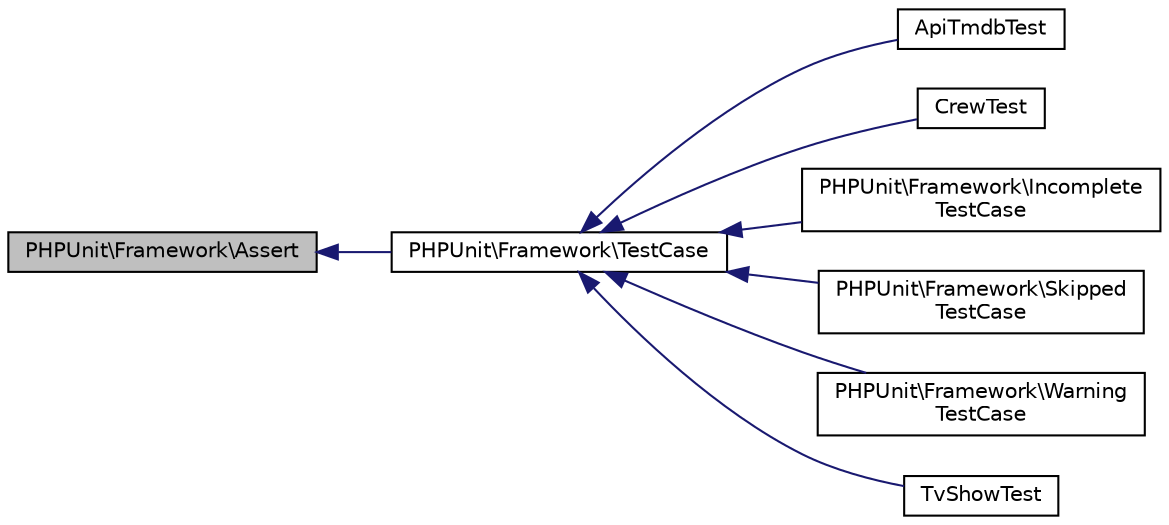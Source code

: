 digraph "PHPUnit\Framework\Assert"
{
  edge [fontname="Helvetica",fontsize="10",labelfontname="Helvetica",labelfontsize="10"];
  node [fontname="Helvetica",fontsize="10",shape=record];
  rankdir="LR";
  Node0 [label="PHPUnit\\Framework\\Assert",height=0.2,width=0.4,color="black", fillcolor="grey75", style="filled", fontcolor="black"];
  Node0 -> Node1 [dir="back",color="midnightblue",fontsize="10",style="solid",fontname="Helvetica"];
  Node1 [label="PHPUnit\\Framework\\TestCase",height=0.2,width=0.4,color="black", fillcolor="white", style="filled",URL="$classPHPUnit_1_1Framework_1_1TestCase.html"];
  Node1 -> Node2 [dir="back",color="midnightblue",fontsize="10",style="solid",fontname="Helvetica"];
  Node2 [label="ApiTmdbTest",height=0.2,width=0.4,color="black", fillcolor="white", style="filled",URL="$classApiTmdbTest.html"];
  Node1 -> Node3 [dir="back",color="midnightblue",fontsize="10",style="solid",fontname="Helvetica"];
  Node3 [label="CrewTest",height=0.2,width=0.4,color="black", fillcolor="white", style="filled",URL="$classCrewTest.html"];
  Node1 -> Node4 [dir="back",color="midnightblue",fontsize="10",style="solid",fontname="Helvetica"];
  Node4 [label="PHPUnit\\Framework\\Incomplete\lTestCase",height=0.2,width=0.4,color="black", fillcolor="white", style="filled",URL="$classPHPUnit_1_1Framework_1_1IncompleteTestCase.html"];
  Node1 -> Node5 [dir="back",color="midnightblue",fontsize="10",style="solid",fontname="Helvetica"];
  Node5 [label="PHPUnit\\Framework\\Skipped\lTestCase",height=0.2,width=0.4,color="black", fillcolor="white", style="filled",URL="$classPHPUnit_1_1Framework_1_1SkippedTestCase.html"];
  Node1 -> Node6 [dir="back",color="midnightblue",fontsize="10",style="solid",fontname="Helvetica"];
  Node6 [label="PHPUnit\\Framework\\Warning\lTestCase",height=0.2,width=0.4,color="black", fillcolor="white", style="filled",URL="$classPHPUnit_1_1Framework_1_1WarningTestCase.html"];
  Node1 -> Node7 [dir="back",color="midnightblue",fontsize="10",style="solid",fontname="Helvetica"];
  Node7 [label="TvShowTest",height=0.2,width=0.4,color="black", fillcolor="white", style="filled",URL="$classTvShowTest.html"];
}
